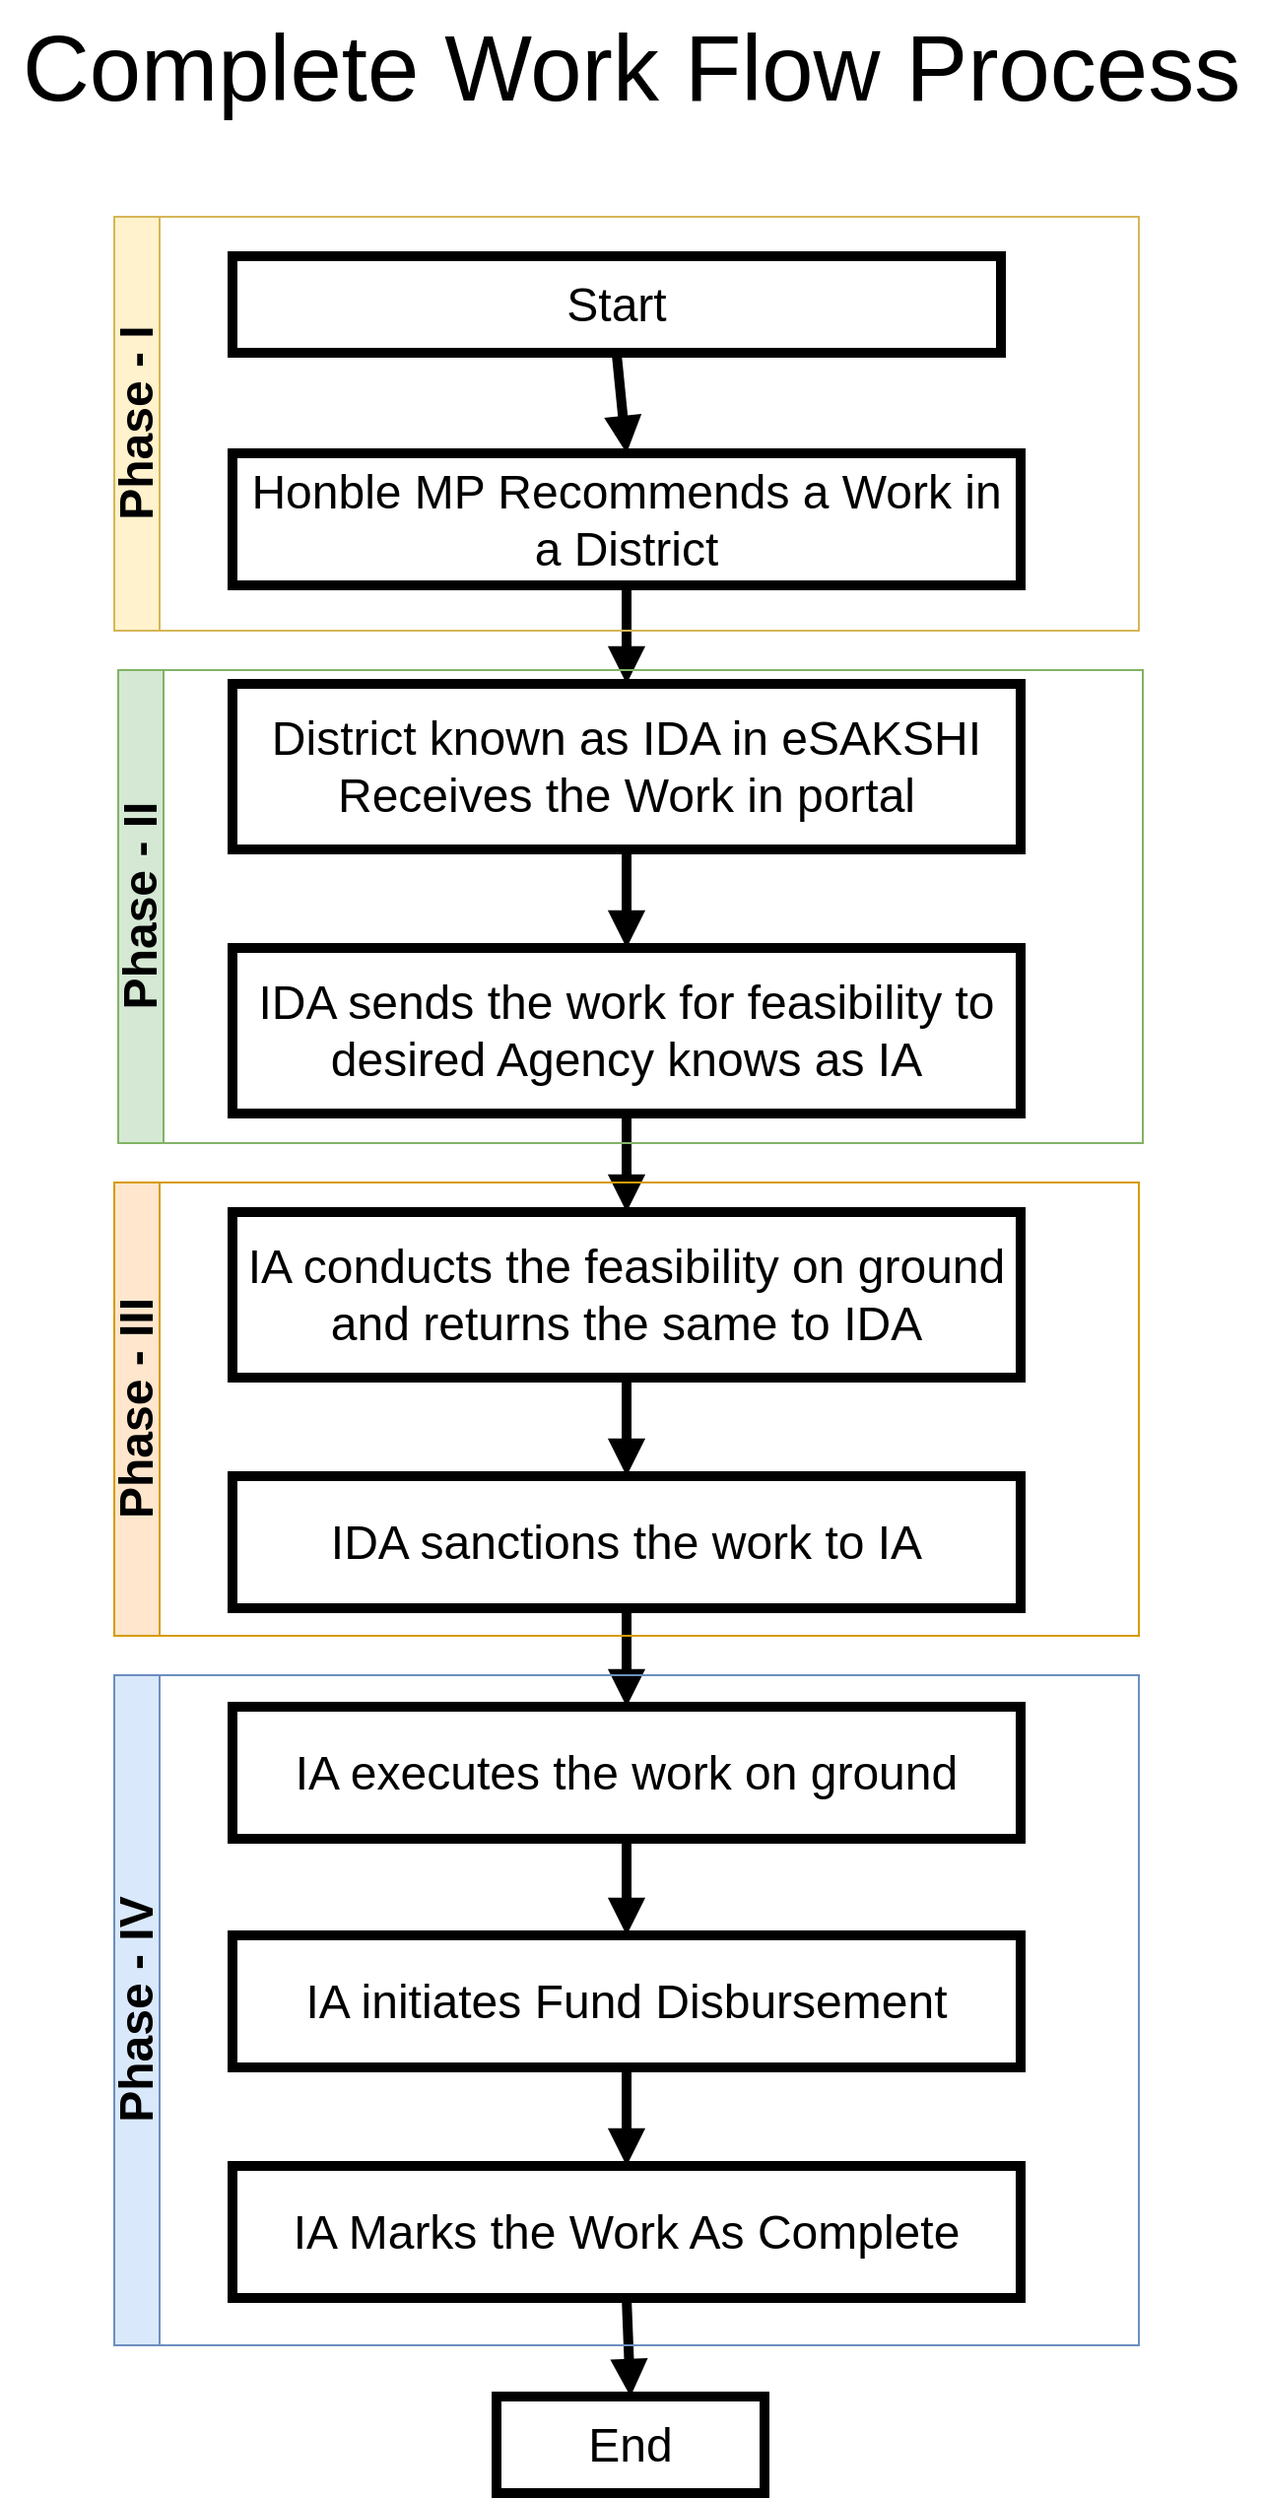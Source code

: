 <mxfile version="25.0.3">
  <diagram name="Page-1" id="JuPMozni5-n1VKuYlj7A">
    <mxGraphModel dx="1114" dy="574" grid="1" gridSize="10" guides="1" tooltips="1" connect="1" arrows="1" fold="1" page="1" pageScale="1" pageWidth="850" pageHeight="1100" math="0" shadow="0">
      <root>
        <mxCell id="0" />
        <mxCell id="1" parent="0" />
        <mxCell id="6woV-djoC07wfxO0Y2AX-20" value="&lt;font style=&quot;font-size: 47px;&quot;&gt;Complete Work Flow Process&lt;/font&gt;" style="text;html=1;align=center;verticalAlign=middle;resizable=0;points=[];autosize=1;strokeColor=none;fillColor=none;" vertex="1" parent="1">
          <mxGeometry x="122" y="50" width="640" height="70" as="geometry" />
        </mxCell>
        <mxCell id="6woV-djoC07wfxO0Y2AX-21" value="Start" style="whiteSpace=wrap;strokeWidth=5;fontSize=24;" vertex="1" parent="1">
          <mxGeometry x="240" y="180" width="390" height="49" as="geometry" />
        </mxCell>
        <mxCell id="6woV-djoC07wfxO0Y2AX-22" value="Honble MP Recommends a Work in a District" style="whiteSpace=wrap;strokeWidth=5;fontSize=24;" vertex="1" parent="1">
          <mxGeometry x="240" y="280" width="400" height="67" as="geometry" />
        </mxCell>
        <mxCell id="6woV-djoC07wfxO0Y2AX-23" value="District known as IDA in eSAKSHI Receives the Work in portal" style="whiteSpace=wrap;strokeWidth=5;fontSize=24;" vertex="1" parent="1">
          <mxGeometry x="240" y="397" width="400" height="84" as="geometry" />
        </mxCell>
        <mxCell id="6woV-djoC07wfxO0Y2AX-24" value="IDA sends the work for feasibility to desired Agency knows as IA" style="whiteSpace=wrap;strokeWidth=5;fontSize=24;" vertex="1" parent="1">
          <mxGeometry x="240" y="531" width="400" height="84" as="geometry" />
        </mxCell>
        <mxCell id="6woV-djoC07wfxO0Y2AX-25" value="IA conducts the feasibility on ground and returns the same to IDA" style="whiteSpace=wrap;strokeWidth=5;fontSize=24;" vertex="1" parent="1">
          <mxGeometry x="240" y="665" width="400" height="84" as="geometry" />
        </mxCell>
        <mxCell id="6woV-djoC07wfxO0Y2AX-26" value="IDA sanctions the work to IA" style="whiteSpace=wrap;strokeWidth=5;fontSize=24;" vertex="1" parent="1">
          <mxGeometry x="240" y="799" width="400" height="67" as="geometry" />
        </mxCell>
        <mxCell id="6woV-djoC07wfxO0Y2AX-27" value="IA executes the work on ground" style="whiteSpace=wrap;strokeWidth=5;fontSize=24;" vertex="1" parent="1">
          <mxGeometry x="240" y="916" width="400" height="67" as="geometry" />
        </mxCell>
        <mxCell id="6woV-djoC07wfxO0Y2AX-28" value="IA initiates Fund Disbursement" style="whiteSpace=wrap;strokeWidth=5;fontSize=24;" vertex="1" parent="1">
          <mxGeometry x="240" y="1032" width="400" height="67" as="geometry" />
        </mxCell>
        <mxCell id="6woV-djoC07wfxO0Y2AX-29" value="IA Marks the Work As Complete" style="whiteSpace=wrap;strokeWidth=5;fontSize=24;" vertex="1" parent="1">
          <mxGeometry x="240" y="1149" width="400" height="67" as="geometry" />
        </mxCell>
        <mxCell id="6woV-djoC07wfxO0Y2AX-30" value="End" style="whiteSpace=wrap;strokeWidth=5;fontSize=24;" vertex="1" parent="1">
          <mxGeometry x="374" y="1266" width="136" height="49" as="geometry" />
        </mxCell>
        <mxCell id="6woV-djoC07wfxO0Y2AX-31" value="" style="curved=1;startArrow=none;endArrow=block;exitX=0.5;exitY=1;entryX=0.5;entryY=0;rounded=0;strokeWidth=5;fontSize=24;" edge="1" parent="1" target="6woV-djoC07wfxO0Y2AX-22">
          <mxGeometry relative="1" as="geometry">
            <Array as="points" />
            <mxPoint x="435" y="230" as="sourcePoint" />
          </mxGeometry>
        </mxCell>
        <mxCell id="6woV-djoC07wfxO0Y2AX-32" value="" style="curved=1;startArrow=none;endArrow=block;exitX=0.5;exitY=0.99;entryX=0.5;entryY=0;rounded=0;strokeWidth=5;fontSize=24;" edge="1" parent="1" source="6woV-djoC07wfxO0Y2AX-22" target="6woV-djoC07wfxO0Y2AX-23">
          <mxGeometry relative="1" as="geometry">
            <Array as="points" />
          </mxGeometry>
        </mxCell>
        <mxCell id="6woV-djoC07wfxO0Y2AX-33" value="" style="curved=1;startArrow=none;endArrow=block;exitX=0.5;exitY=1;entryX=0.5;entryY=0;rounded=0;strokeWidth=5;fontSize=24;" edge="1" parent="1" source="6woV-djoC07wfxO0Y2AX-23" target="6woV-djoC07wfxO0Y2AX-24">
          <mxGeometry relative="1" as="geometry">
            <Array as="points" />
          </mxGeometry>
        </mxCell>
        <mxCell id="6woV-djoC07wfxO0Y2AX-34" value="" style="curved=1;startArrow=none;endArrow=block;exitX=0.5;exitY=1;entryX=0.5;entryY=0;rounded=0;strokeWidth=5;fontSize=24;" edge="1" parent="1" source="6woV-djoC07wfxO0Y2AX-24" target="6woV-djoC07wfxO0Y2AX-25">
          <mxGeometry relative="1" as="geometry">
            <Array as="points" />
          </mxGeometry>
        </mxCell>
        <mxCell id="6woV-djoC07wfxO0Y2AX-35" value="" style="curved=1;startArrow=none;endArrow=block;exitX=0.5;exitY=1;entryX=0.5;entryY=0;rounded=0;strokeWidth=5;fontSize=24;" edge="1" parent="1" source="6woV-djoC07wfxO0Y2AX-25" target="6woV-djoC07wfxO0Y2AX-26">
          <mxGeometry relative="1" as="geometry">
            <Array as="points" />
          </mxGeometry>
        </mxCell>
        <mxCell id="6woV-djoC07wfxO0Y2AX-36" value="" style="curved=1;startArrow=none;endArrow=block;exitX=0.5;exitY=1;entryX=0.5;entryY=0;rounded=0;strokeWidth=5;fontSize=24;" edge="1" parent="1" source="6woV-djoC07wfxO0Y2AX-26" target="6woV-djoC07wfxO0Y2AX-27">
          <mxGeometry relative="1" as="geometry">
            <Array as="points" />
          </mxGeometry>
        </mxCell>
        <mxCell id="6woV-djoC07wfxO0Y2AX-37" value="" style="curved=1;startArrow=none;endArrow=block;exitX=0.5;exitY=0.99;entryX=0.5;entryY=0.01;rounded=0;strokeWidth=5;fontSize=24;" edge="1" parent="1" source="6woV-djoC07wfxO0Y2AX-27" target="6woV-djoC07wfxO0Y2AX-28">
          <mxGeometry relative="1" as="geometry">
            <Array as="points" />
          </mxGeometry>
        </mxCell>
        <mxCell id="6woV-djoC07wfxO0Y2AX-38" value="" style="curved=1;startArrow=none;endArrow=block;exitX=0.5;exitY=1;entryX=0.5;entryY=0;rounded=0;strokeWidth=5;fontSize=24;" edge="1" parent="1" source="6woV-djoC07wfxO0Y2AX-28" target="6woV-djoC07wfxO0Y2AX-29">
          <mxGeometry relative="1" as="geometry">
            <Array as="points" />
          </mxGeometry>
        </mxCell>
        <mxCell id="6woV-djoC07wfxO0Y2AX-39" value="" style="curved=1;startArrow=none;endArrow=block;exitX=0.5;exitY=0.99;entryX=0.5;entryY=-0.01;rounded=0;strokeWidth=5;fontSize=24;" edge="1" parent="1" source="6woV-djoC07wfxO0Y2AX-29" target="6woV-djoC07wfxO0Y2AX-30">
          <mxGeometry relative="1" as="geometry">
            <Array as="points" />
          </mxGeometry>
        </mxCell>
        <mxCell id="6woV-djoC07wfxO0Y2AX-42" value="&lt;font style=&quot;font-size: 24px;&quot;&gt;Phase - I&lt;/font&gt;" style="swimlane;horizontal=0;whiteSpace=wrap;html=1;startSize=23;fillColor=#fff2cc;strokeColor=#d6b656;" vertex="1" parent="1">
          <mxGeometry x="180" y="160" width="520" height="210" as="geometry" />
        </mxCell>
        <mxCell id="6woV-djoC07wfxO0Y2AX-43" value="&lt;font style=&quot;font-size: 24px;&quot;&gt;Phase - II&lt;/font&gt;" style="swimlane;horizontal=0;whiteSpace=wrap;html=1;startSize=23;fillColor=#d5e8d4;strokeColor=#82b366;" vertex="1" parent="1">
          <mxGeometry x="182" y="390" width="520" height="240" as="geometry" />
        </mxCell>
        <mxCell id="6woV-djoC07wfxO0Y2AX-44" value="&lt;font style=&quot;font-size: 24px;&quot;&gt;Phase - III&lt;/font&gt;" style="swimlane;horizontal=0;whiteSpace=wrap;html=1;startSize=23;fillColor=#ffe6cc;strokeColor=#d79b00;" vertex="1" parent="1">
          <mxGeometry x="180" y="650" width="520" height="230" as="geometry" />
        </mxCell>
        <mxCell id="6woV-djoC07wfxO0Y2AX-45" value="&lt;font style=&quot;font-size: 24px;&quot;&gt;Phase - IV&lt;/font&gt;" style="swimlane;horizontal=0;whiteSpace=wrap;html=1;startSize=23;fillColor=#dae8fc;strokeColor=#6c8ebf;" vertex="1" parent="1">
          <mxGeometry x="180" y="900" width="520" height="340" as="geometry" />
        </mxCell>
      </root>
    </mxGraphModel>
  </diagram>
</mxfile>
